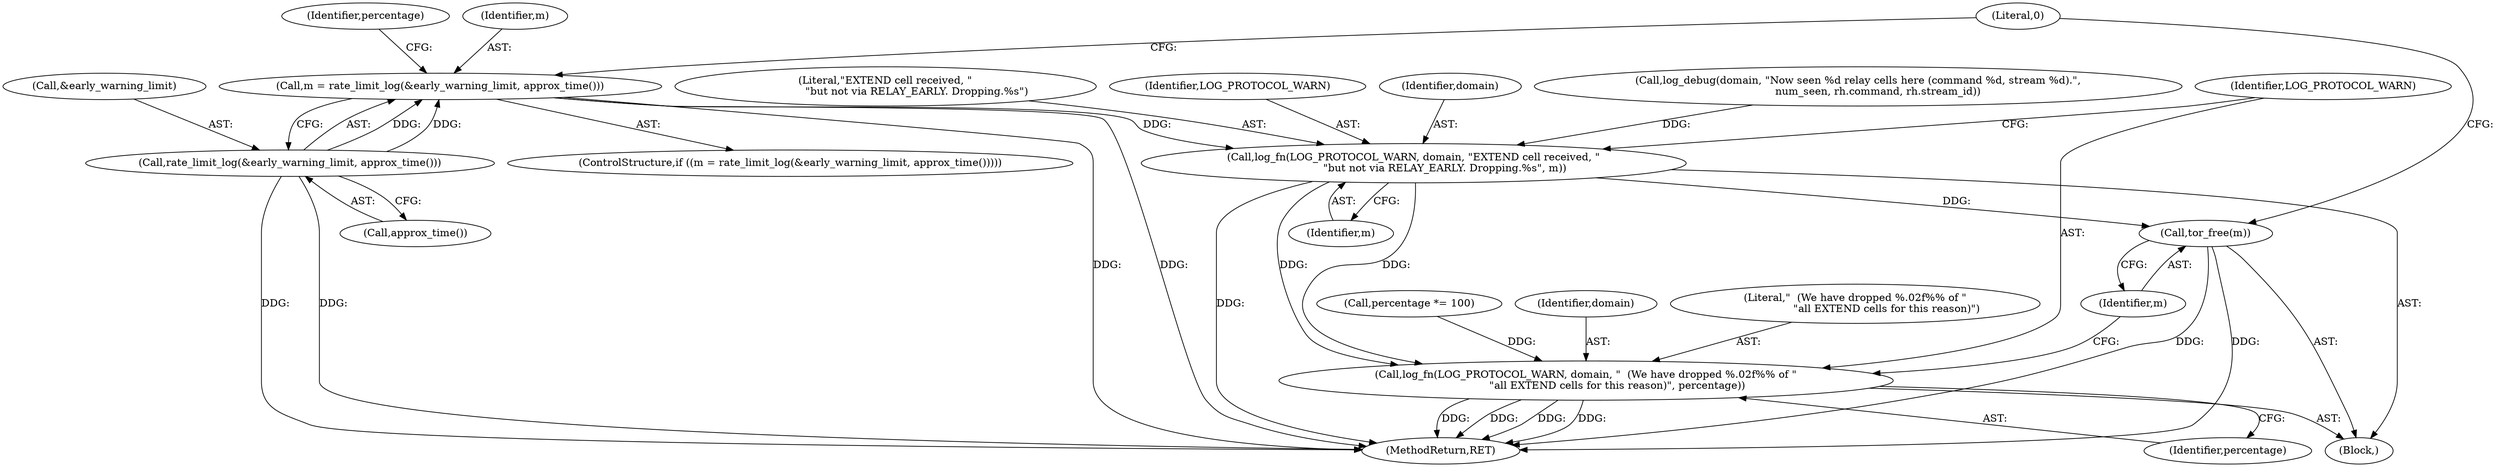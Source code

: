digraph "0_tor_56a7c5bc15e0447203a491c1ee37de9939ad1dcd@pointer" {
"1000595" [label="(Call,m = rate_limit_log(&early_warning_limit, approx_time()))"];
"1000597" [label="(Call,rate_limit_log(&early_warning_limit, approx_time()))"];
"1000613" [label="(Call,log_fn(LOG_PROTOCOL_WARN, domain, \"EXTEND cell received, \"\n                   \"but not via RELAY_EARLY. Dropping.%s\", m))"];
"1000618" [label="(Call,log_fn(LOG_PROTOCOL_WARN, domain, \"  (We have dropped %.02f%% of \"\n                   \"all EXTEND cells for this reason)\", percentage))"];
"1000623" [label="(Call,tor_free(m))"];
"1000623" [label="(Call,tor_free(m))"];
"1000621" [label="(Literal,\"  (We have dropped %.02f%% of \"\n                   \"all EXTEND cells for this reason)\")"];
"1000615" [label="(Identifier,domain)"];
"1000600" [label="(Call,approx_time())"];
"1000598" [label="(Call,&early_warning_limit)"];
"1001064" [label="(MethodReturn,RET)"];
"1000617" [label="(Identifier,m)"];
"1000149" [label="(Call,log_debug(domain, \"Now seen %d relay cells here (command %d, stream %d).\",\n            num_seen, rh.command, rh.stream_id))"];
"1000594" [label="(ControlStructure,if ((m = rate_limit_log(&early_warning_limit, approx_time()))))"];
"1000604" [label="(Identifier,percentage)"];
"1000601" [label="(Block,)"];
"1000619" [label="(Identifier,LOG_PROTOCOL_WARN)"];
"1000597" [label="(Call,rate_limit_log(&early_warning_limit, approx_time()))"];
"1000622" [label="(Identifier,percentage)"];
"1000613" [label="(Call,log_fn(LOG_PROTOCOL_WARN, domain, \"EXTEND cell received, \"\n                   \"but not via RELAY_EARLY. Dropping.%s\", m))"];
"1000624" [label="(Identifier,m)"];
"1000596" [label="(Identifier,m)"];
"1000616" [label="(Literal,\"EXTEND cell received, \"\n                   \"but not via RELAY_EARLY. Dropping.%s\")"];
"1000618" [label="(Call,log_fn(LOG_PROTOCOL_WARN, domain, \"  (We have dropped %.02f%% of \"\n                   \"all EXTEND cells for this reason)\", percentage))"];
"1000595" [label="(Call,m = rate_limit_log(&early_warning_limit, approx_time()))"];
"1000610" [label="(Call,percentage *= 100)"];
"1000635" [label="(Literal,0)"];
"1000614" [label="(Identifier,LOG_PROTOCOL_WARN)"];
"1000620" [label="(Identifier,domain)"];
"1000595" -> "1000594"  [label="AST: "];
"1000595" -> "1000597"  [label="CFG: "];
"1000596" -> "1000595"  [label="AST: "];
"1000597" -> "1000595"  [label="AST: "];
"1000604" -> "1000595"  [label="CFG: "];
"1000635" -> "1000595"  [label="CFG: "];
"1000595" -> "1001064"  [label="DDG: "];
"1000595" -> "1001064"  [label="DDG: "];
"1000597" -> "1000595"  [label="DDG: "];
"1000597" -> "1000595"  [label="DDG: "];
"1000595" -> "1000613"  [label="DDG: "];
"1000597" -> "1000600"  [label="CFG: "];
"1000598" -> "1000597"  [label="AST: "];
"1000600" -> "1000597"  [label="AST: "];
"1000597" -> "1001064"  [label="DDG: "];
"1000597" -> "1001064"  [label="DDG: "];
"1000613" -> "1000601"  [label="AST: "];
"1000613" -> "1000617"  [label="CFG: "];
"1000614" -> "1000613"  [label="AST: "];
"1000615" -> "1000613"  [label="AST: "];
"1000616" -> "1000613"  [label="AST: "];
"1000617" -> "1000613"  [label="AST: "];
"1000619" -> "1000613"  [label="CFG: "];
"1000613" -> "1001064"  [label="DDG: "];
"1000149" -> "1000613"  [label="DDG: "];
"1000613" -> "1000618"  [label="DDG: "];
"1000613" -> "1000618"  [label="DDG: "];
"1000613" -> "1000623"  [label="DDG: "];
"1000618" -> "1000601"  [label="AST: "];
"1000618" -> "1000622"  [label="CFG: "];
"1000619" -> "1000618"  [label="AST: "];
"1000620" -> "1000618"  [label="AST: "];
"1000621" -> "1000618"  [label="AST: "];
"1000622" -> "1000618"  [label="AST: "];
"1000624" -> "1000618"  [label="CFG: "];
"1000618" -> "1001064"  [label="DDG: "];
"1000618" -> "1001064"  [label="DDG: "];
"1000618" -> "1001064"  [label="DDG: "];
"1000618" -> "1001064"  [label="DDG: "];
"1000610" -> "1000618"  [label="DDG: "];
"1000623" -> "1000601"  [label="AST: "];
"1000623" -> "1000624"  [label="CFG: "];
"1000624" -> "1000623"  [label="AST: "];
"1000635" -> "1000623"  [label="CFG: "];
"1000623" -> "1001064"  [label="DDG: "];
"1000623" -> "1001064"  [label="DDG: "];
}

